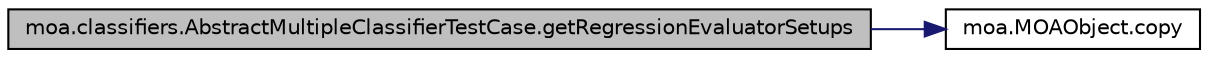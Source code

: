 digraph G
{
  edge [fontname="Helvetica",fontsize="10",labelfontname="Helvetica",labelfontsize="10"];
  node [fontname="Helvetica",fontsize="10",shape=record];
  rankdir=LR;
  Node1 [label="moa.classifiers.AbstractMultipleClassifierTestCase.getRegressionEvaluatorSetups",height=0.2,width=0.4,color="black", fillcolor="grey75", style="filled" fontcolor="black"];
  Node1 -> Node2 [color="midnightblue",fontsize="10",style="solid",fontname="Helvetica"];
  Node2 [label="moa.MOAObject.copy",height=0.2,width=0.4,color="black", fillcolor="white", style="filled",URL="$interfacemoa_1_1MOAObject.html#a43a1c94524779322ce415898501d6a0c",tooltip="This method produces a copy of this object."];
}
